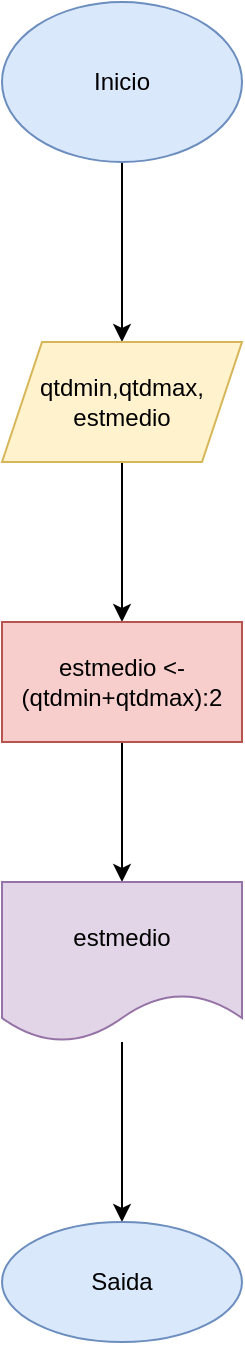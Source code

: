 <mxfile version="17.4.6" type="github">
  <diagram id="IaSLDdlBXV2pcJO6b0DD" name="Page-1">
    <mxGraphModel dx="1422" dy="737" grid="1" gridSize="10" guides="1" tooltips="1" connect="1" arrows="1" fold="1" page="1" pageScale="1" pageWidth="827" pageHeight="1169" math="0" shadow="0">
      <root>
        <mxCell id="0" />
        <mxCell id="1" parent="0" />
        <mxCell id="OexXgjlPGeiQRXXGkfWz-3" value="" style="edgeStyle=orthogonalEdgeStyle;rounded=0;orthogonalLoop=1;jettySize=auto;html=1;" edge="1" parent="1" source="OexXgjlPGeiQRXXGkfWz-1" target="OexXgjlPGeiQRXXGkfWz-2">
          <mxGeometry relative="1" as="geometry" />
        </mxCell>
        <mxCell id="OexXgjlPGeiQRXXGkfWz-1" value="Inicio" style="ellipse;whiteSpace=wrap;html=1;fillColor=#dae8fc;strokeColor=#6c8ebf;" vertex="1" parent="1">
          <mxGeometry x="40" y="40" width="120" height="80" as="geometry" />
        </mxCell>
        <mxCell id="OexXgjlPGeiQRXXGkfWz-5" value="" style="edgeStyle=orthogonalEdgeStyle;rounded=0;orthogonalLoop=1;jettySize=auto;html=1;" edge="1" parent="1" source="OexXgjlPGeiQRXXGkfWz-2" target="OexXgjlPGeiQRXXGkfWz-4">
          <mxGeometry relative="1" as="geometry" />
        </mxCell>
        <mxCell id="OexXgjlPGeiQRXXGkfWz-2" value="qtdmin,qtdmax,&lt;br&gt;estmedio" style="shape=parallelogram;perimeter=parallelogramPerimeter;whiteSpace=wrap;html=1;fixedSize=1;fillColor=#fff2cc;strokeColor=#d6b656;" vertex="1" parent="1">
          <mxGeometry x="40" y="210" width="120" height="60" as="geometry" />
        </mxCell>
        <mxCell id="OexXgjlPGeiQRXXGkfWz-7" value="" style="edgeStyle=orthogonalEdgeStyle;rounded=0;orthogonalLoop=1;jettySize=auto;html=1;" edge="1" parent="1" source="OexXgjlPGeiQRXXGkfWz-4" target="OexXgjlPGeiQRXXGkfWz-6">
          <mxGeometry relative="1" as="geometry" />
        </mxCell>
        <mxCell id="OexXgjlPGeiQRXXGkfWz-4" value="estmedio &amp;lt;- (qtdmin+qtdmax):2" style="whiteSpace=wrap;html=1;fillColor=#f8cecc;strokeColor=#b85450;" vertex="1" parent="1">
          <mxGeometry x="40" y="350" width="120" height="60" as="geometry" />
        </mxCell>
        <mxCell id="OexXgjlPGeiQRXXGkfWz-9" value="" style="edgeStyle=orthogonalEdgeStyle;rounded=0;orthogonalLoop=1;jettySize=auto;html=1;" edge="1" parent="1" source="OexXgjlPGeiQRXXGkfWz-6" target="OexXgjlPGeiQRXXGkfWz-8">
          <mxGeometry relative="1" as="geometry" />
        </mxCell>
        <mxCell id="OexXgjlPGeiQRXXGkfWz-6" value="estmedio" style="shape=document;whiteSpace=wrap;html=1;boundedLbl=1;fillColor=#e1d5e7;strokeColor=#9673a6;" vertex="1" parent="1">
          <mxGeometry x="40" y="480" width="120" height="80" as="geometry" />
        </mxCell>
        <mxCell id="OexXgjlPGeiQRXXGkfWz-8" value="Saida" style="ellipse;whiteSpace=wrap;html=1;fillColor=#dae8fc;strokeColor=#6c8ebf;" vertex="1" parent="1">
          <mxGeometry x="40" y="650" width="120" height="60" as="geometry" />
        </mxCell>
      </root>
    </mxGraphModel>
  </diagram>
</mxfile>
